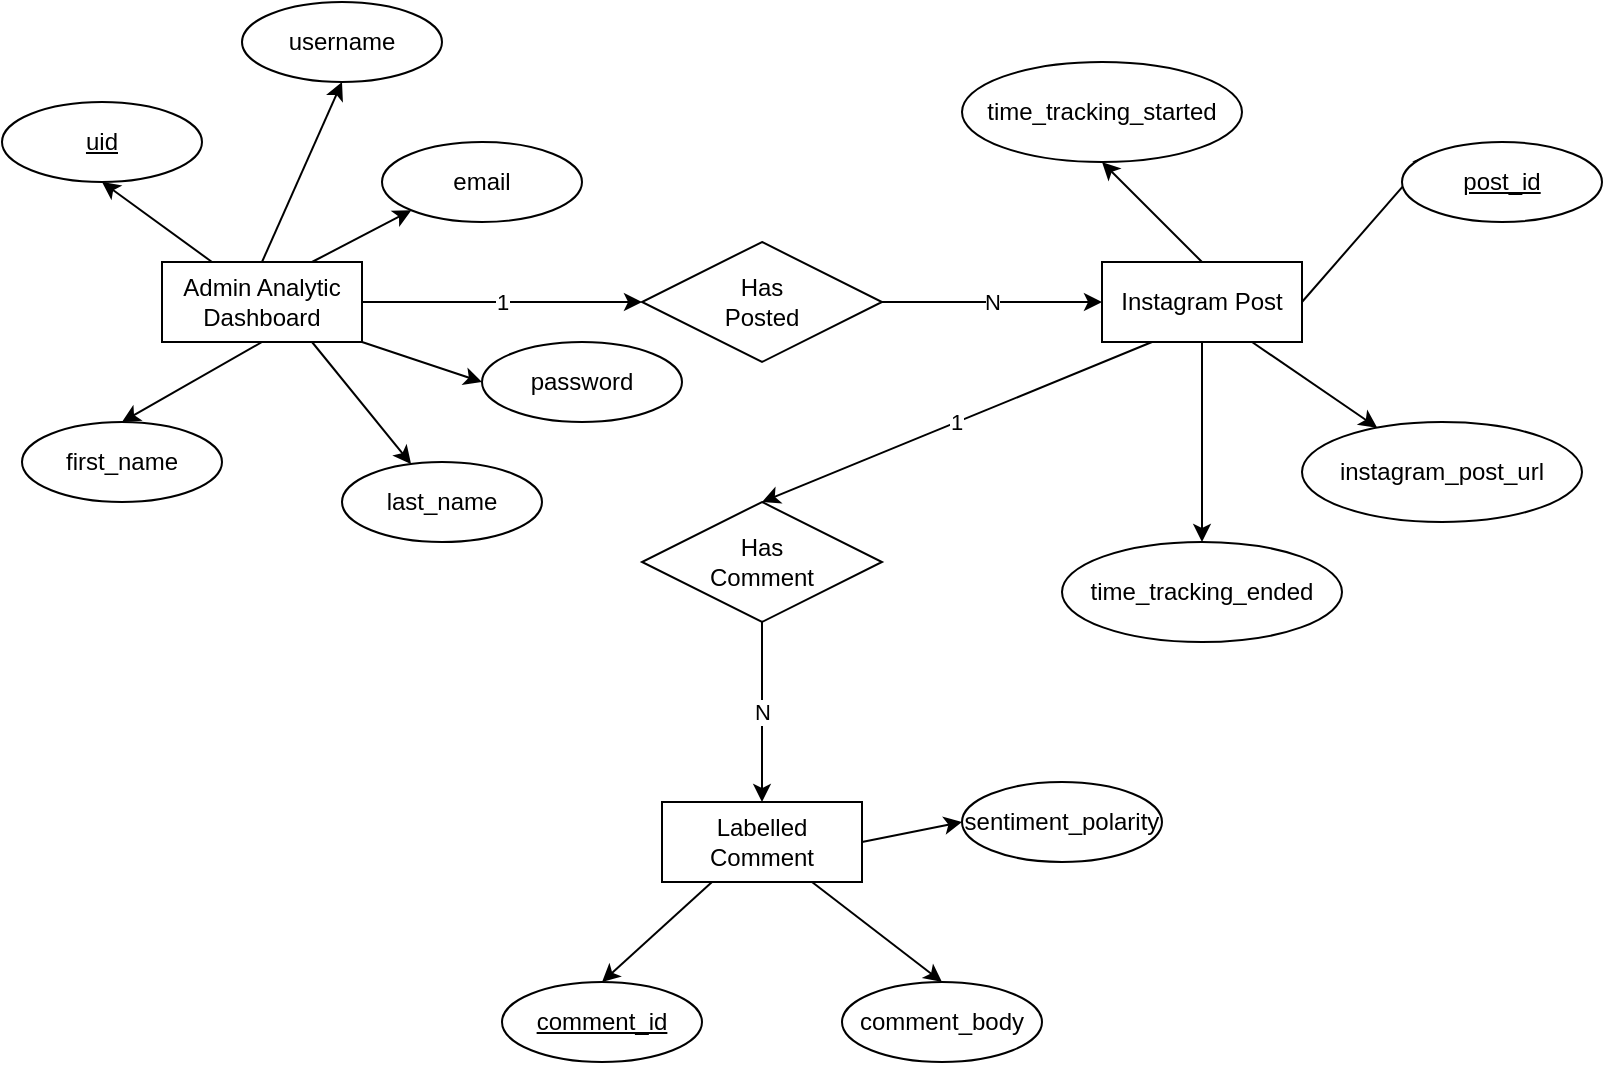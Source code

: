 <mxfile version="13.6.5" type="github">
  <diagram id="zO_4V--RiIPV9rypi18u" name="Page-1">
    <mxGraphModel dx="979" dy="524" grid="1" gridSize="10" guides="1" tooltips="1" connect="1" arrows="1" fold="1" page="1" pageScale="1" pageWidth="827" pageHeight="1169" math="0" shadow="0">
      <root>
        <mxCell id="0" />
        <mxCell id="1" parent="0" />
        <mxCell id="ypStdLImDc7VV0W3vYd6-8" value="1" style="rounded=0;orthogonalLoop=1;jettySize=auto;html=1;exitX=1;exitY=0.5;exitDx=0;exitDy=0;entryX=0;entryY=0.5;entryDx=0;entryDy=0;" parent="1" source="ypStdLImDc7VV0W3vYd6-1" target="ypStdLImDc7VV0W3vYd6-3" edge="1">
          <mxGeometry relative="1" as="geometry" />
        </mxCell>
        <mxCell id="ypStdLImDc7VV0W3vYd6-22" style="rounded=0;orthogonalLoop=1;jettySize=auto;html=1;exitX=0.75;exitY=1;exitDx=0;exitDy=0;" parent="1" source="ypStdLImDc7VV0W3vYd6-1" target="ypStdLImDc7VV0W3vYd6-16" edge="1">
          <mxGeometry relative="1" as="geometry" />
        </mxCell>
        <mxCell id="ypStdLImDc7VV0W3vYd6-23" style="rounded=0;orthogonalLoop=1;jettySize=auto;html=1;exitX=0.5;exitY=1;exitDx=0;exitDy=0;entryX=0.5;entryY=0;entryDx=0;entryDy=0;" parent="1" source="ypStdLImDc7VV0W3vYd6-1" target="ypStdLImDc7VV0W3vYd6-6" edge="1">
          <mxGeometry relative="1" as="geometry" />
        </mxCell>
        <mxCell id="ypStdLImDc7VV0W3vYd6-24" style="rounded=0;orthogonalLoop=1;jettySize=auto;html=1;exitX=0.5;exitY=0;exitDx=0;exitDy=0;entryX=0.5;entryY=1;entryDx=0;entryDy=0;" parent="1" source="ypStdLImDc7VV0W3vYd6-1" target="ypStdLImDc7VV0W3vYd6-17" edge="1">
          <mxGeometry relative="1" as="geometry" />
        </mxCell>
        <mxCell id="ypStdLImDc7VV0W3vYd6-25" style="rounded=0;orthogonalLoop=1;jettySize=auto;html=1;exitX=0.75;exitY=0;exitDx=0;exitDy=0;entryX=0;entryY=1;entryDx=0;entryDy=0;" parent="1" source="ypStdLImDc7VV0W3vYd6-1" target="ypStdLImDc7VV0W3vYd6-4" edge="1">
          <mxGeometry relative="1" as="geometry" />
        </mxCell>
        <mxCell id="ypStdLImDc7VV0W3vYd6-26" style="rounded=0;orthogonalLoop=1;jettySize=auto;html=1;exitX=0.25;exitY=0;exitDx=0;exitDy=0;entryX=0.5;entryY=1;entryDx=0;entryDy=0;" parent="1" source="ypStdLImDc7VV0W3vYd6-1" target="ypStdLImDc7VV0W3vYd6-5" edge="1">
          <mxGeometry relative="1" as="geometry" />
        </mxCell>
        <mxCell id="ypStdLImDc7VV0W3vYd6-47" style="edgeStyle=none;rounded=0;orthogonalLoop=1;jettySize=auto;html=1;exitX=1;exitY=1;exitDx=0;exitDy=0;entryX=0;entryY=0.5;entryDx=0;entryDy=0;" parent="1" source="ypStdLImDc7VV0W3vYd6-1" target="ypStdLImDc7VV0W3vYd6-46" edge="1">
          <mxGeometry relative="1" as="geometry" />
        </mxCell>
        <mxCell id="ypStdLImDc7VV0W3vYd6-1" value="Admin Analytic&lt;br&gt;Dashboard" style="whiteSpace=wrap;html=1;align=center;" parent="1" vertex="1">
          <mxGeometry x="100" y="170" width="100" height="40" as="geometry" />
        </mxCell>
        <mxCell id="ypStdLImDc7VV0W3vYd6-13" value="N" style="rounded=0;orthogonalLoop=1;jettySize=auto;html=1;exitX=1;exitY=0.5;exitDx=0;exitDy=0;" parent="1" source="ypStdLImDc7VV0W3vYd6-3" target="ypStdLImDc7VV0W3vYd6-9" edge="1">
          <mxGeometry relative="1" as="geometry" />
        </mxCell>
        <mxCell id="ypStdLImDc7VV0W3vYd6-3" value="Has&lt;br&gt;Posted" style="shape=rhombus;perimeter=rhombusPerimeter;whiteSpace=wrap;html=1;align=center;" parent="1" vertex="1">
          <mxGeometry x="340" y="160" width="120" height="60" as="geometry" />
        </mxCell>
        <mxCell id="ypStdLImDc7VV0W3vYd6-4" value="email" style="ellipse;whiteSpace=wrap;html=1;align=center;" parent="1" vertex="1">
          <mxGeometry x="210" y="110" width="100" height="40" as="geometry" />
        </mxCell>
        <mxCell id="ypStdLImDc7VV0W3vYd6-5" value="uid" style="ellipse;whiteSpace=wrap;html=1;align=center;fontStyle=4;" parent="1" vertex="1">
          <mxGeometry x="20" y="90" width="100" height="40" as="geometry" />
        </mxCell>
        <mxCell id="ypStdLImDc7VV0W3vYd6-6" value="first_name" style="ellipse;whiteSpace=wrap;html=1;align=center;" parent="1" vertex="1">
          <mxGeometry x="30" y="250" width="100" height="40" as="geometry" />
        </mxCell>
        <mxCell id="ypStdLImDc7VV0W3vYd6-14" style="rounded=0;orthogonalLoop=1;jettySize=auto;html=1;exitX=0.5;exitY=0;exitDx=0;exitDy=0;entryX=0.5;entryY=1;entryDx=0;entryDy=0;" parent="1" source="ypStdLImDc7VV0W3vYd6-9" target="ypStdLImDc7VV0W3vYd6-10" edge="1">
          <mxGeometry relative="1" as="geometry" />
        </mxCell>
        <mxCell id="ypStdLImDc7VV0W3vYd6-15" style="rounded=0;orthogonalLoop=1;jettySize=auto;html=1;exitX=0.5;exitY=1;exitDx=0;exitDy=0;entryX=0.5;entryY=0;entryDx=0;entryDy=0;" parent="1" source="ypStdLImDc7VV0W3vYd6-9" target="ypStdLImDc7VV0W3vYd6-11" edge="1">
          <mxGeometry relative="1" as="geometry" />
        </mxCell>
        <mxCell id="ypStdLImDc7VV0W3vYd6-30" style="rounded=0;orthogonalLoop=1;jettySize=auto;html=1;exitX=0.75;exitY=1;exitDx=0;exitDy=0;" parent="1" source="ypStdLImDc7VV0W3vYd6-9" target="ypStdLImDc7VV0W3vYd6-27" edge="1">
          <mxGeometry relative="1" as="geometry" />
        </mxCell>
        <mxCell id="ypStdLImDc7VV0W3vYd6-32" style="rounded=0;orthogonalLoop=1;jettySize=auto;html=1;exitX=1;exitY=0.5;exitDx=0;exitDy=0;entryX=0;entryY=0;entryDx=0;entryDy=0;" parent="1" source="ypStdLImDc7VV0W3vYd6-9" target="ypStdLImDc7VV0W3vYd6-31" edge="1">
          <mxGeometry relative="1" as="geometry" />
        </mxCell>
        <mxCell id="ypStdLImDc7VV0W3vYd6-35" value="1" style="edgeStyle=none;rounded=0;orthogonalLoop=1;jettySize=auto;html=1;exitX=0.25;exitY=1;exitDx=0;exitDy=0;entryX=0.5;entryY=0;entryDx=0;entryDy=0;" parent="1" source="ypStdLImDc7VV0W3vYd6-9" target="ypStdLImDc7VV0W3vYd6-34" edge="1">
          <mxGeometry relative="1" as="geometry" />
        </mxCell>
        <mxCell id="ypStdLImDc7VV0W3vYd6-9" value="Instagram Post" style="whiteSpace=wrap;html=1;align=center;" parent="1" vertex="1">
          <mxGeometry x="570" y="170" width="100" height="40" as="geometry" />
        </mxCell>
        <mxCell id="ypStdLImDc7VV0W3vYd6-10" value="time_tracking_started" style="ellipse;whiteSpace=wrap;html=1;align=center;" parent="1" vertex="1">
          <mxGeometry x="500" y="70" width="140" height="50" as="geometry" />
        </mxCell>
        <mxCell id="ypStdLImDc7VV0W3vYd6-11" value="time_tracking_ended" style="ellipse;whiteSpace=wrap;html=1;align=center;" parent="1" vertex="1">
          <mxGeometry x="550" y="310" width="140" height="50" as="geometry" />
        </mxCell>
        <mxCell id="ypStdLImDc7VV0W3vYd6-16" value="last_name" style="ellipse;whiteSpace=wrap;html=1;align=center;" parent="1" vertex="1">
          <mxGeometry x="190" y="270" width="100" height="40" as="geometry" />
        </mxCell>
        <mxCell id="ypStdLImDc7VV0W3vYd6-17" value="username" style="ellipse;whiteSpace=wrap;html=1;align=center;" parent="1" vertex="1">
          <mxGeometry x="140" y="40" width="100" height="40" as="geometry" />
        </mxCell>
        <mxCell id="ypStdLImDc7VV0W3vYd6-27" value="instagram_post_url" style="ellipse;whiteSpace=wrap;html=1;align=center;" parent="1" vertex="1">
          <mxGeometry x="670" y="250" width="140" height="50" as="geometry" />
        </mxCell>
        <mxCell id="ypStdLImDc7VV0W3vYd6-31" value="post_id" style="ellipse;whiteSpace=wrap;html=1;align=center;fontStyle=4;" parent="1" vertex="1">
          <mxGeometry x="720" y="110" width="100" height="40" as="geometry" />
        </mxCell>
        <mxCell id="ypStdLImDc7VV0W3vYd6-37" value="N" style="edgeStyle=none;rounded=0;orthogonalLoop=1;jettySize=auto;html=1;exitX=0.5;exitY=1;exitDx=0;exitDy=0;" parent="1" source="ypStdLImDc7VV0W3vYd6-34" target="ypStdLImDc7VV0W3vYd6-36" edge="1">
          <mxGeometry relative="1" as="geometry" />
        </mxCell>
        <mxCell id="ypStdLImDc7VV0W3vYd6-34" value="Has&lt;br&gt;Comment" style="shape=rhombus;perimeter=rhombusPerimeter;whiteSpace=wrap;html=1;align=center;" parent="1" vertex="1">
          <mxGeometry x="340" y="290" width="120" height="60" as="geometry" />
        </mxCell>
        <mxCell id="ypStdLImDc7VV0W3vYd6-42" style="edgeStyle=none;rounded=0;orthogonalLoop=1;jettySize=auto;html=1;exitX=0.25;exitY=1;exitDx=0;exitDy=0;entryX=0.5;entryY=0;entryDx=0;entryDy=0;" parent="1" source="ypStdLImDc7VV0W3vYd6-36" target="ypStdLImDc7VV0W3vYd6-41" edge="1">
          <mxGeometry relative="1" as="geometry" />
        </mxCell>
        <mxCell id="ypStdLImDc7VV0W3vYd6-43" style="edgeStyle=none;rounded=0;orthogonalLoop=1;jettySize=auto;html=1;exitX=0.75;exitY=1;exitDx=0;exitDy=0;entryX=0.5;entryY=0;entryDx=0;entryDy=0;" parent="1" source="ypStdLImDc7VV0W3vYd6-36" target="ypStdLImDc7VV0W3vYd6-40" edge="1">
          <mxGeometry relative="1" as="geometry" />
        </mxCell>
        <mxCell id="ypStdLImDc7VV0W3vYd6-45" style="edgeStyle=none;rounded=0;orthogonalLoop=1;jettySize=auto;html=1;exitX=1;exitY=0.5;exitDx=0;exitDy=0;entryX=0;entryY=0.5;entryDx=0;entryDy=0;" parent="1" source="ypStdLImDc7VV0W3vYd6-36" target="ypStdLImDc7VV0W3vYd6-44" edge="1">
          <mxGeometry relative="1" as="geometry" />
        </mxCell>
        <mxCell id="ypStdLImDc7VV0W3vYd6-36" value="Labelled Comment" style="whiteSpace=wrap;html=1;align=center;" parent="1" vertex="1">
          <mxGeometry x="350" y="440" width="100" height="40" as="geometry" />
        </mxCell>
        <mxCell id="ypStdLImDc7VV0W3vYd6-40" value="comment_body" style="ellipse;whiteSpace=wrap;html=1;align=center;" parent="1" vertex="1">
          <mxGeometry x="440" y="530" width="100" height="40" as="geometry" />
        </mxCell>
        <mxCell id="ypStdLImDc7VV0W3vYd6-41" value="comment_id" style="ellipse;whiteSpace=wrap;html=1;align=center;fontStyle=4;" parent="1" vertex="1">
          <mxGeometry x="270" y="530" width="100" height="40" as="geometry" />
        </mxCell>
        <mxCell id="ypStdLImDc7VV0W3vYd6-44" value="sentiment_polarity" style="ellipse;whiteSpace=wrap;html=1;align=center;" parent="1" vertex="1">
          <mxGeometry x="500" y="430" width="100" height="40" as="geometry" />
        </mxCell>
        <mxCell id="ypStdLImDc7VV0W3vYd6-46" value="password" style="ellipse;whiteSpace=wrap;html=1;align=center;" parent="1" vertex="1">
          <mxGeometry x="260" y="210" width="100" height="40" as="geometry" />
        </mxCell>
      </root>
    </mxGraphModel>
  </diagram>
</mxfile>
